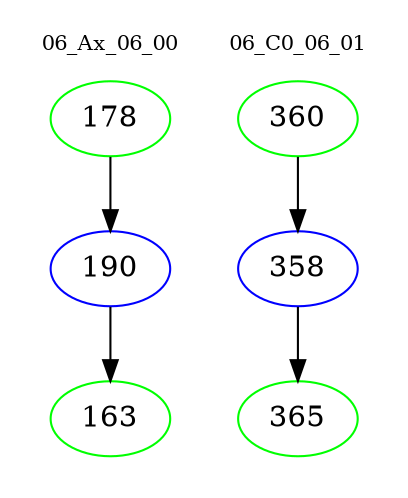 digraph{
subgraph cluster_0 {
color = white
label = "06_Ax_06_00";
fontsize=10;
T0_178 [label="178", color="green"]
T0_178 -> T0_190 [color="black"]
T0_190 [label="190", color="blue"]
T0_190 -> T0_163 [color="black"]
T0_163 [label="163", color="green"]
}
subgraph cluster_1 {
color = white
label = "06_C0_06_01";
fontsize=10;
T1_360 [label="360", color="green"]
T1_360 -> T1_358 [color="black"]
T1_358 [label="358", color="blue"]
T1_358 -> T1_365 [color="black"]
T1_365 [label="365", color="green"]
}
}
